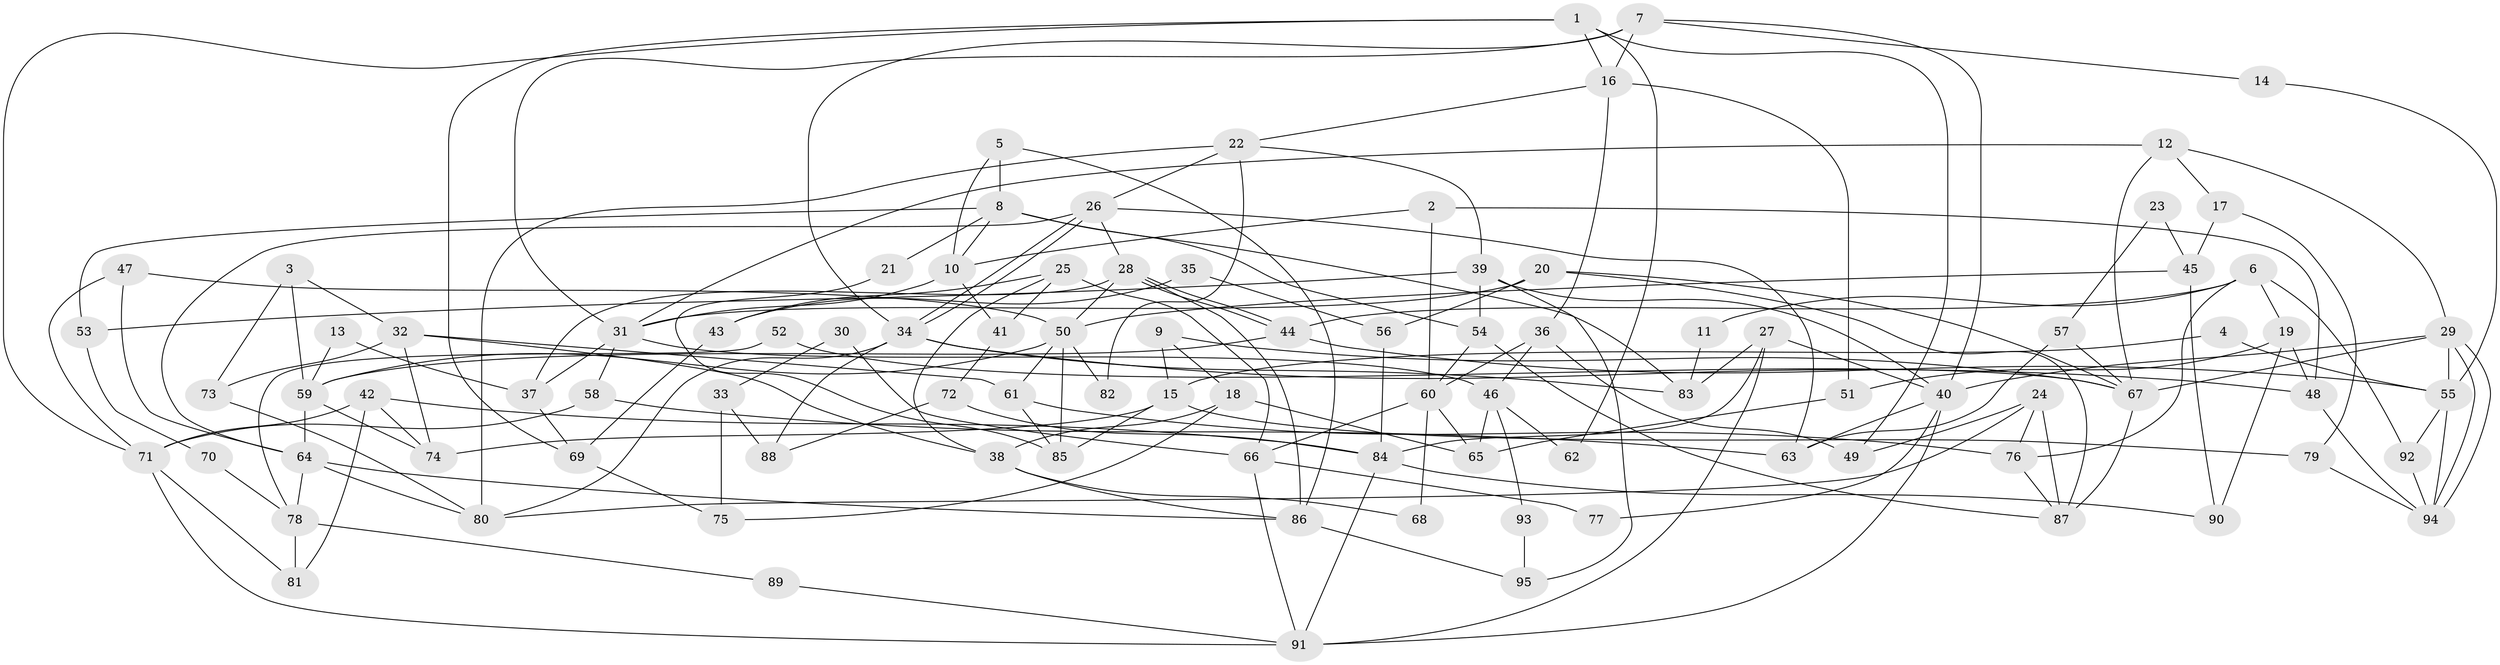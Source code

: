 // Generated by graph-tools (version 1.1) at 2025/50/03/09/25 04:50:15]
// undirected, 95 vertices, 190 edges
graph export_dot {
graph [start="1"]
  node [color=gray90,style=filled];
  1;
  2;
  3;
  4;
  5;
  6;
  7;
  8;
  9;
  10;
  11;
  12;
  13;
  14;
  15;
  16;
  17;
  18;
  19;
  20;
  21;
  22;
  23;
  24;
  25;
  26;
  27;
  28;
  29;
  30;
  31;
  32;
  33;
  34;
  35;
  36;
  37;
  38;
  39;
  40;
  41;
  42;
  43;
  44;
  45;
  46;
  47;
  48;
  49;
  50;
  51;
  52;
  53;
  54;
  55;
  56;
  57;
  58;
  59;
  60;
  61;
  62;
  63;
  64;
  65;
  66;
  67;
  68;
  69;
  70;
  71;
  72;
  73;
  74;
  75;
  76;
  77;
  78;
  79;
  80;
  81;
  82;
  83;
  84;
  85;
  86;
  87;
  88;
  89;
  90;
  91;
  92;
  93;
  94;
  95;
  1 -- 71;
  1 -- 16;
  1 -- 49;
  1 -- 62;
  1 -- 69;
  2 -- 60;
  2 -- 48;
  2 -- 10;
  3 -- 59;
  3 -- 32;
  3 -- 73;
  4 -- 15;
  4 -- 55;
  5 -- 86;
  5 -- 8;
  5 -- 10;
  6 -- 92;
  6 -- 44;
  6 -- 11;
  6 -- 19;
  6 -- 76;
  7 -- 40;
  7 -- 31;
  7 -- 14;
  7 -- 16;
  7 -- 34;
  8 -- 10;
  8 -- 83;
  8 -- 21;
  8 -- 53;
  8 -- 54;
  9 -- 15;
  9 -- 67;
  9 -- 18;
  10 -- 31;
  10 -- 41;
  11 -- 83;
  12 -- 29;
  12 -- 67;
  12 -- 17;
  12 -- 31;
  13 -- 37;
  13 -- 59;
  14 -- 55;
  15 -- 74;
  15 -- 85;
  15 -- 79;
  16 -- 36;
  16 -- 22;
  16 -- 51;
  17 -- 79;
  17 -- 45;
  18 -- 65;
  18 -- 38;
  18 -- 75;
  19 -- 48;
  19 -- 51;
  19 -- 90;
  20 -- 31;
  20 -- 67;
  20 -- 56;
  20 -- 87;
  21 -- 85;
  22 -- 26;
  22 -- 39;
  22 -- 80;
  22 -- 82;
  23 -- 45;
  23 -- 57;
  24 -- 80;
  24 -- 76;
  24 -- 49;
  24 -- 87;
  25 -- 38;
  25 -- 66;
  25 -- 41;
  25 -- 43;
  26 -- 34;
  26 -- 34;
  26 -- 28;
  26 -- 63;
  26 -- 64;
  27 -- 40;
  27 -- 84;
  27 -- 83;
  27 -- 91;
  28 -- 44;
  28 -- 44;
  28 -- 50;
  28 -- 37;
  28 -- 86;
  29 -- 40;
  29 -- 94;
  29 -- 94;
  29 -- 55;
  29 -- 67;
  30 -- 66;
  30 -- 33;
  31 -- 37;
  31 -- 46;
  31 -- 58;
  32 -- 73;
  32 -- 38;
  32 -- 61;
  32 -- 74;
  33 -- 88;
  33 -- 75;
  34 -- 48;
  34 -- 80;
  34 -- 83;
  34 -- 88;
  35 -- 56;
  35 -- 43;
  36 -- 60;
  36 -- 49;
  36 -- 46;
  37 -- 69;
  38 -- 86;
  38 -- 68;
  39 -- 54;
  39 -- 40;
  39 -- 53;
  39 -- 95;
  40 -- 91;
  40 -- 63;
  40 -- 77;
  41 -- 72;
  42 -- 71;
  42 -- 84;
  42 -- 74;
  42 -- 81;
  43 -- 69;
  44 -- 59;
  44 -- 55;
  45 -- 50;
  45 -- 90;
  46 -- 62;
  46 -- 65;
  46 -- 93;
  47 -- 64;
  47 -- 50;
  47 -- 71;
  48 -- 94;
  50 -- 59;
  50 -- 61;
  50 -- 82;
  50 -- 85;
  51 -- 65;
  52 -- 67;
  52 -- 78;
  53 -- 70;
  54 -- 87;
  54 -- 60;
  55 -- 92;
  55 -- 94;
  56 -- 84;
  57 -- 67;
  57 -- 63;
  58 -- 63;
  58 -- 71;
  59 -- 74;
  59 -- 64;
  60 -- 65;
  60 -- 66;
  60 -- 68;
  61 -- 76;
  61 -- 85;
  64 -- 80;
  64 -- 78;
  64 -- 86;
  66 -- 91;
  66 -- 77;
  67 -- 87;
  69 -- 75;
  70 -- 78;
  71 -- 81;
  71 -- 91;
  72 -- 84;
  72 -- 88;
  73 -- 80;
  76 -- 87;
  78 -- 81;
  78 -- 89;
  79 -- 94;
  84 -- 91;
  84 -- 90;
  86 -- 95;
  89 -- 91;
  92 -- 94;
  93 -- 95;
}
